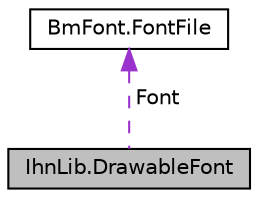 digraph "IhnLib.DrawableFont"
{
  edge [fontname="Helvetica",fontsize="10",labelfontname="Helvetica",labelfontsize="10"];
  node [fontname="Helvetica",fontsize="10",shape=record];
  Node1 [label="IhnLib.DrawableFont",height=0.2,width=0.4,color="black", fillcolor="grey75", style="filled" fontcolor="black"];
  Node2 -> Node1 [dir="back",color="darkorchid3",fontsize="10",style="dashed",label=" Font" ,fontname="Helvetica"];
  Node2 [label="BmFont.FontFile",height=0.2,width=0.4,color="black", fillcolor="white", style="filled",URL="$class_bm_font_1_1_font_file.html"];
}
